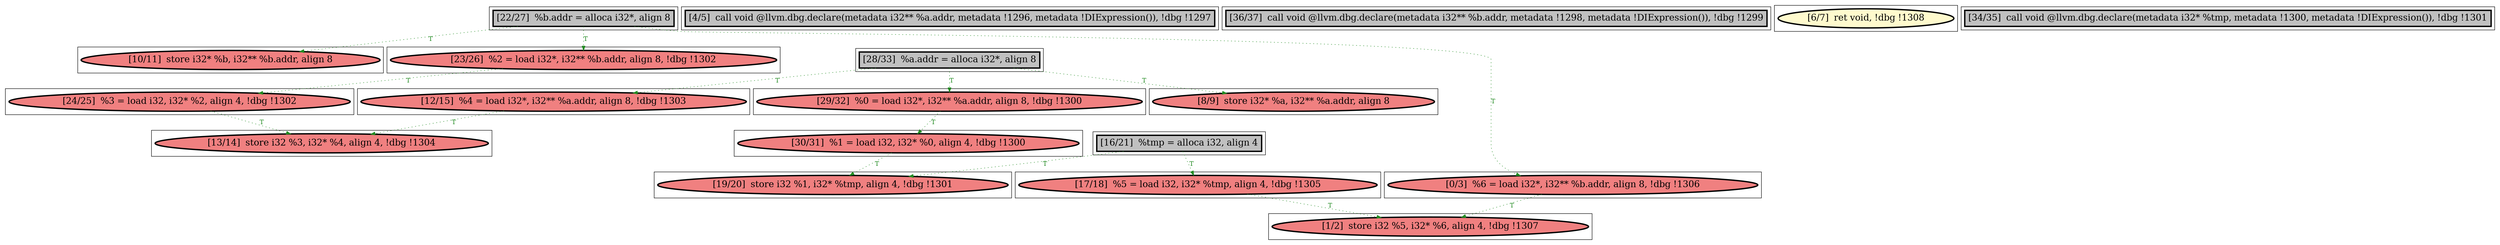 
digraph G {



node95->node109 [style=dotted,color=forestgreen,label="T",fontcolor=forestgreen ]
node97->node99 [style=dotted,color=forestgreen,label="T",fontcolor=forestgreen ]
node108->node102 [style=dotted,color=forestgreen,label="T",fontcolor=forestgreen ]
node97->node108 [style=dotted,color=forestgreen,label="T",fontcolor=forestgreen ]
node106->node93 [style=dotted,color=forestgreen,label="T",fontcolor=forestgreen ]
node94->node104 [style=dotted,color=forestgreen,label="T",fontcolor=forestgreen ]
node101->node105 [style=dotted,color=forestgreen,label="T",fontcolor=forestgreen ]
node104->node102 [style=dotted,color=forestgreen,label="T",fontcolor=forestgreen ]
node95->node91 [style=dotted,color=forestgreen,label="T",fontcolor=forestgreen ]
node91->node105 [style=dotted,color=forestgreen,label="T",fontcolor=forestgreen ]
node95->node94 [style=dotted,color=forestgreen,label="T",fontcolor=forestgreen ]
node96->node107 [style=dotted,color=forestgreen,label="T",fontcolor=forestgreen ]
node93->node107 [style=dotted,color=forestgreen,label="T",fontcolor=forestgreen ]
node96->node101 [style=dotted,color=forestgreen,label="T",fontcolor=forestgreen ]
node97->node106 [style=dotted,color=forestgreen,label="T",fontcolor=forestgreen ]


subgraph cluster18 {


node109 [penwidth=3.0,fontsize=20,fillcolor=lightcoral,label="[10/11]  store i32* %b, i32** %b.addr, align 8",shape=ellipse,style=filled ]



}

subgraph cluster16 {


node107 [penwidth=3.0,fontsize=20,fillcolor=lightcoral,label="[19/20]  store i32 %1, i32* %tmp, align 4, !dbg !1301",shape=ellipse,style=filled ]



}

subgraph cluster17 {


node108 [penwidth=3.0,fontsize=20,fillcolor=lightcoral,label="[12/15]  %4 = load i32*, i32** %a.addr, align 8, !dbg !1303",shape=ellipse,style=filled ]



}

subgraph cluster4 {


node95 [penwidth=3.0,fontsize=20,fillcolor=grey,label="[22/27]  %b.addr = alloca i32*, align 8",shape=rectangle,style=filled ]



}

subgraph cluster3 {


node94 [penwidth=3.0,fontsize=20,fillcolor=lightcoral,label="[23/26]  %2 = load i32*, i32** %b.addr, align 8, !dbg !1302",shape=ellipse,style=filled ]



}

subgraph cluster2 {


node93 [penwidth=3.0,fontsize=20,fillcolor=lightcoral,label="[30/31]  %1 = load i32, i32* %0, align 4, !dbg !1300",shape=ellipse,style=filled ]



}

subgraph cluster1 {


node92 [penwidth=3.0,fontsize=20,fillcolor=grey,label="[4/5]  call void @llvm.dbg.declare(metadata i32** %a.addr, metadata !1296, metadata !DIExpression()), !dbg !1297",shape=rectangle,style=filled ]



}

subgraph cluster12 {


node103 [penwidth=3.0,fontsize=20,fillcolor=grey,label="[36/37]  call void @llvm.dbg.declare(metadata i32** %b.addr, metadata !1298, metadata !DIExpression()), !dbg !1299",shape=rectangle,style=filled ]



}

subgraph cluster5 {


node96 [penwidth=3.0,fontsize=20,fillcolor=grey,label="[16/21]  %tmp = alloca i32, align 4",shape=rectangle,style=filled ]



}

subgraph cluster0 {


node91 [penwidth=3.0,fontsize=20,fillcolor=lightcoral,label="[0/3]  %6 = load i32*, i32** %b.addr, align 8, !dbg !1306",shape=ellipse,style=filled ]



}

subgraph cluster6 {


node97 [penwidth=3.0,fontsize=20,fillcolor=grey,label="[28/33]  %a.addr = alloca i32*, align 8",shape=rectangle,style=filled ]



}

subgraph cluster14 {


node105 [penwidth=3.0,fontsize=20,fillcolor=lightcoral,label="[1/2]  store i32 %5, i32* %6, align 4, !dbg !1307",shape=ellipse,style=filled ]



}

subgraph cluster7 {


node98 [penwidth=3.0,fontsize=20,fillcolor=lemonchiffon,label="[6/7]  ret void, !dbg !1308",shape=ellipse,style=filled ]



}

subgraph cluster8 {


node99 [penwidth=3.0,fontsize=20,fillcolor=lightcoral,label="[8/9]  store i32* %a, i32** %a.addr, align 8",shape=ellipse,style=filled ]



}

subgraph cluster9 {


node100 [penwidth=3.0,fontsize=20,fillcolor=grey,label="[34/35]  call void @llvm.dbg.declare(metadata i32* %tmp, metadata !1300, metadata !DIExpression()), !dbg !1301",shape=rectangle,style=filled ]



}

subgraph cluster10 {


node101 [penwidth=3.0,fontsize=20,fillcolor=lightcoral,label="[17/18]  %5 = load i32, i32* %tmp, align 4, !dbg !1305",shape=ellipse,style=filled ]



}

subgraph cluster11 {


node102 [penwidth=3.0,fontsize=20,fillcolor=lightcoral,label="[13/14]  store i32 %3, i32* %4, align 4, !dbg !1304",shape=ellipse,style=filled ]



}

subgraph cluster13 {


node104 [penwidth=3.0,fontsize=20,fillcolor=lightcoral,label="[24/25]  %3 = load i32, i32* %2, align 4, !dbg !1302",shape=ellipse,style=filled ]



}

subgraph cluster15 {


node106 [penwidth=3.0,fontsize=20,fillcolor=lightcoral,label="[29/32]  %0 = load i32*, i32** %a.addr, align 8, !dbg !1300",shape=ellipse,style=filled ]



}

}
